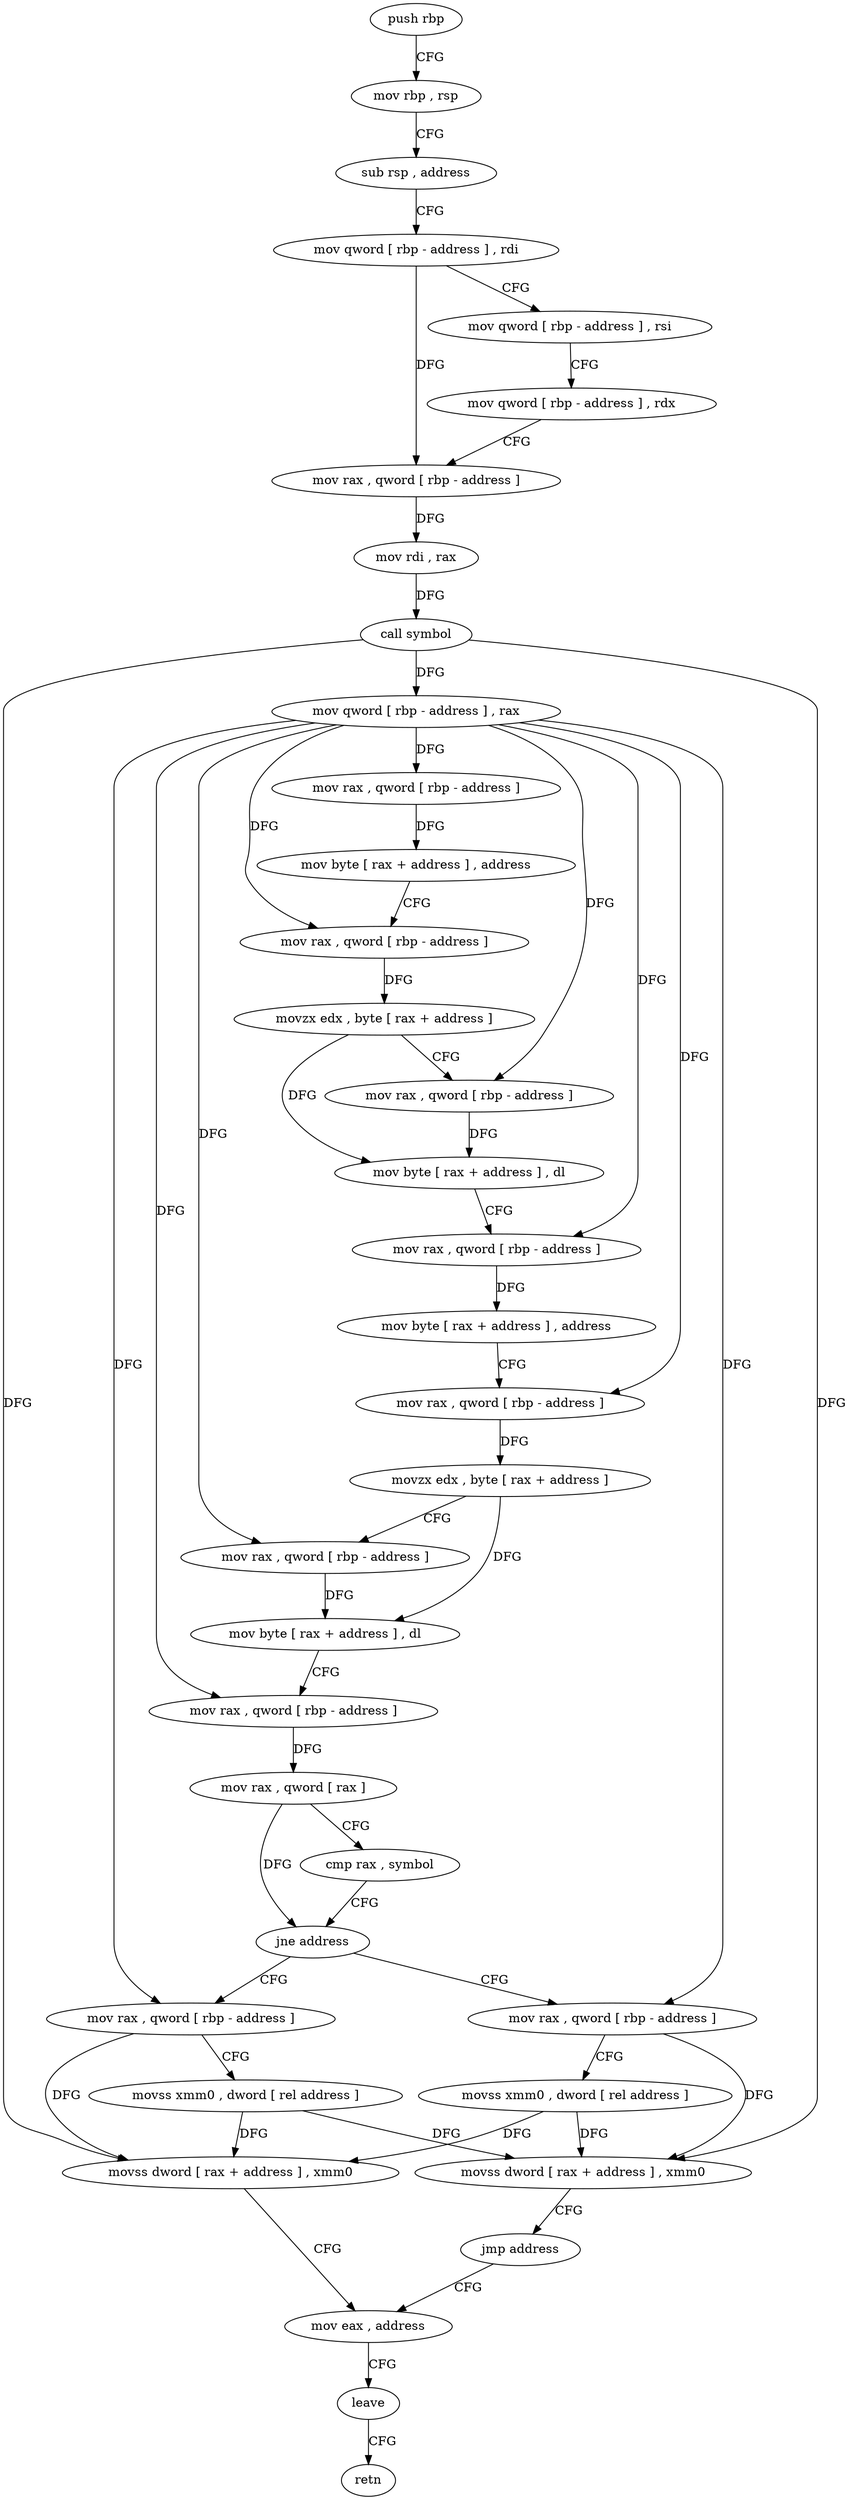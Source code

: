 digraph "func" {
"4268628" [label = "push rbp" ]
"4268629" [label = "mov rbp , rsp" ]
"4268632" [label = "sub rsp , address" ]
"4268636" [label = "mov qword [ rbp - address ] , rdi" ]
"4268640" [label = "mov qword [ rbp - address ] , rsi" ]
"4268644" [label = "mov qword [ rbp - address ] , rdx" ]
"4268648" [label = "mov rax , qword [ rbp - address ]" ]
"4268652" [label = "mov rdi , rax" ]
"4268655" [label = "call symbol" ]
"4268660" [label = "mov qword [ rbp - address ] , rax" ]
"4268664" [label = "mov rax , qword [ rbp - address ]" ]
"4268668" [label = "mov byte [ rax + address ] , address" ]
"4268672" [label = "mov rax , qword [ rbp - address ]" ]
"4268676" [label = "movzx edx , byte [ rax + address ]" ]
"4268680" [label = "mov rax , qword [ rbp - address ]" ]
"4268684" [label = "mov byte [ rax + address ] , dl" ]
"4268687" [label = "mov rax , qword [ rbp - address ]" ]
"4268691" [label = "mov byte [ rax + address ] , address" ]
"4268695" [label = "mov rax , qword [ rbp - address ]" ]
"4268699" [label = "movzx edx , byte [ rax + address ]" ]
"4268703" [label = "mov rax , qword [ rbp - address ]" ]
"4268707" [label = "mov byte [ rax + address ] , dl" ]
"4268710" [label = "mov rax , qword [ rbp - address ]" ]
"4268714" [label = "mov rax , qword [ rax ]" ]
"4268717" [label = "cmp rax , symbol" ]
"4268723" [label = "jne address" ]
"4268744" [label = "mov rax , qword [ rbp - address ]" ]
"4268725" [label = "mov rax , qword [ rbp - address ]" ]
"4268748" [label = "movss xmm0 , dword [ rel address ]" ]
"4268756" [label = "movss dword [ rax + address ] , xmm0" ]
"4268761" [label = "mov eax , address" ]
"4268729" [label = "movss xmm0 , dword [ rel address ]" ]
"4268737" [label = "movss dword [ rax + address ] , xmm0" ]
"4268742" [label = "jmp address" ]
"4268766" [label = "leave" ]
"4268767" [label = "retn" ]
"4268628" -> "4268629" [ label = "CFG" ]
"4268629" -> "4268632" [ label = "CFG" ]
"4268632" -> "4268636" [ label = "CFG" ]
"4268636" -> "4268640" [ label = "CFG" ]
"4268636" -> "4268648" [ label = "DFG" ]
"4268640" -> "4268644" [ label = "CFG" ]
"4268644" -> "4268648" [ label = "CFG" ]
"4268648" -> "4268652" [ label = "DFG" ]
"4268652" -> "4268655" [ label = "DFG" ]
"4268655" -> "4268660" [ label = "DFG" ]
"4268655" -> "4268756" [ label = "DFG" ]
"4268655" -> "4268737" [ label = "DFG" ]
"4268660" -> "4268664" [ label = "DFG" ]
"4268660" -> "4268672" [ label = "DFG" ]
"4268660" -> "4268680" [ label = "DFG" ]
"4268660" -> "4268687" [ label = "DFG" ]
"4268660" -> "4268695" [ label = "DFG" ]
"4268660" -> "4268703" [ label = "DFG" ]
"4268660" -> "4268710" [ label = "DFG" ]
"4268660" -> "4268744" [ label = "DFG" ]
"4268660" -> "4268725" [ label = "DFG" ]
"4268664" -> "4268668" [ label = "DFG" ]
"4268668" -> "4268672" [ label = "CFG" ]
"4268672" -> "4268676" [ label = "DFG" ]
"4268676" -> "4268680" [ label = "CFG" ]
"4268676" -> "4268684" [ label = "DFG" ]
"4268680" -> "4268684" [ label = "DFG" ]
"4268684" -> "4268687" [ label = "CFG" ]
"4268687" -> "4268691" [ label = "DFG" ]
"4268691" -> "4268695" [ label = "CFG" ]
"4268695" -> "4268699" [ label = "DFG" ]
"4268699" -> "4268703" [ label = "CFG" ]
"4268699" -> "4268707" [ label = "DFG" ]
"4268703" -> "4268707" [ label = "DFG" ]
"4268707" -> "4268710" [ label = "CFG" ]
"4268710" -> "4268714" [ label = "DFG" ]
"4268714" -> "4268717" [ label = "CFG" ]
"4268714" -> "4268723" [ label = "DFG" ]
"4268717" -> "4268723" [ label = "CFG" ]
"4268723" -> "4268744" [ label = "CFG" ]
"4268723" -> "4268725" [ label = "CFG" ]
"4268744" -> "4268748" [ label = "CFG" ]
"4268744" -> "4268756" [ label = "DFG" ]
"4268725" -> "4268729" [ label = "CFG" ]
"4268725" -> "4268737" [ label = "DFG" ]
"4268748" -> "4268756" [ label = "DFG" ]
"4268748" -> "4268737" [ label = "DFG" ]
"4268756" -> "4268761" [ label = "CFG" ]
"4268761" -> "4268766" [ label = "CFG" ]
"4268729" -> "4268737" [ label = "DFG" ]
"4268729" -> "4268756" [ label = "DFG" ]
"4268737" -> "4268742" [ label = "CFG" ]
"4268742" -> "4268761" [ label = "CFG" ]
"4268766" -> "4268767" [ label = "CFG" ]
}
